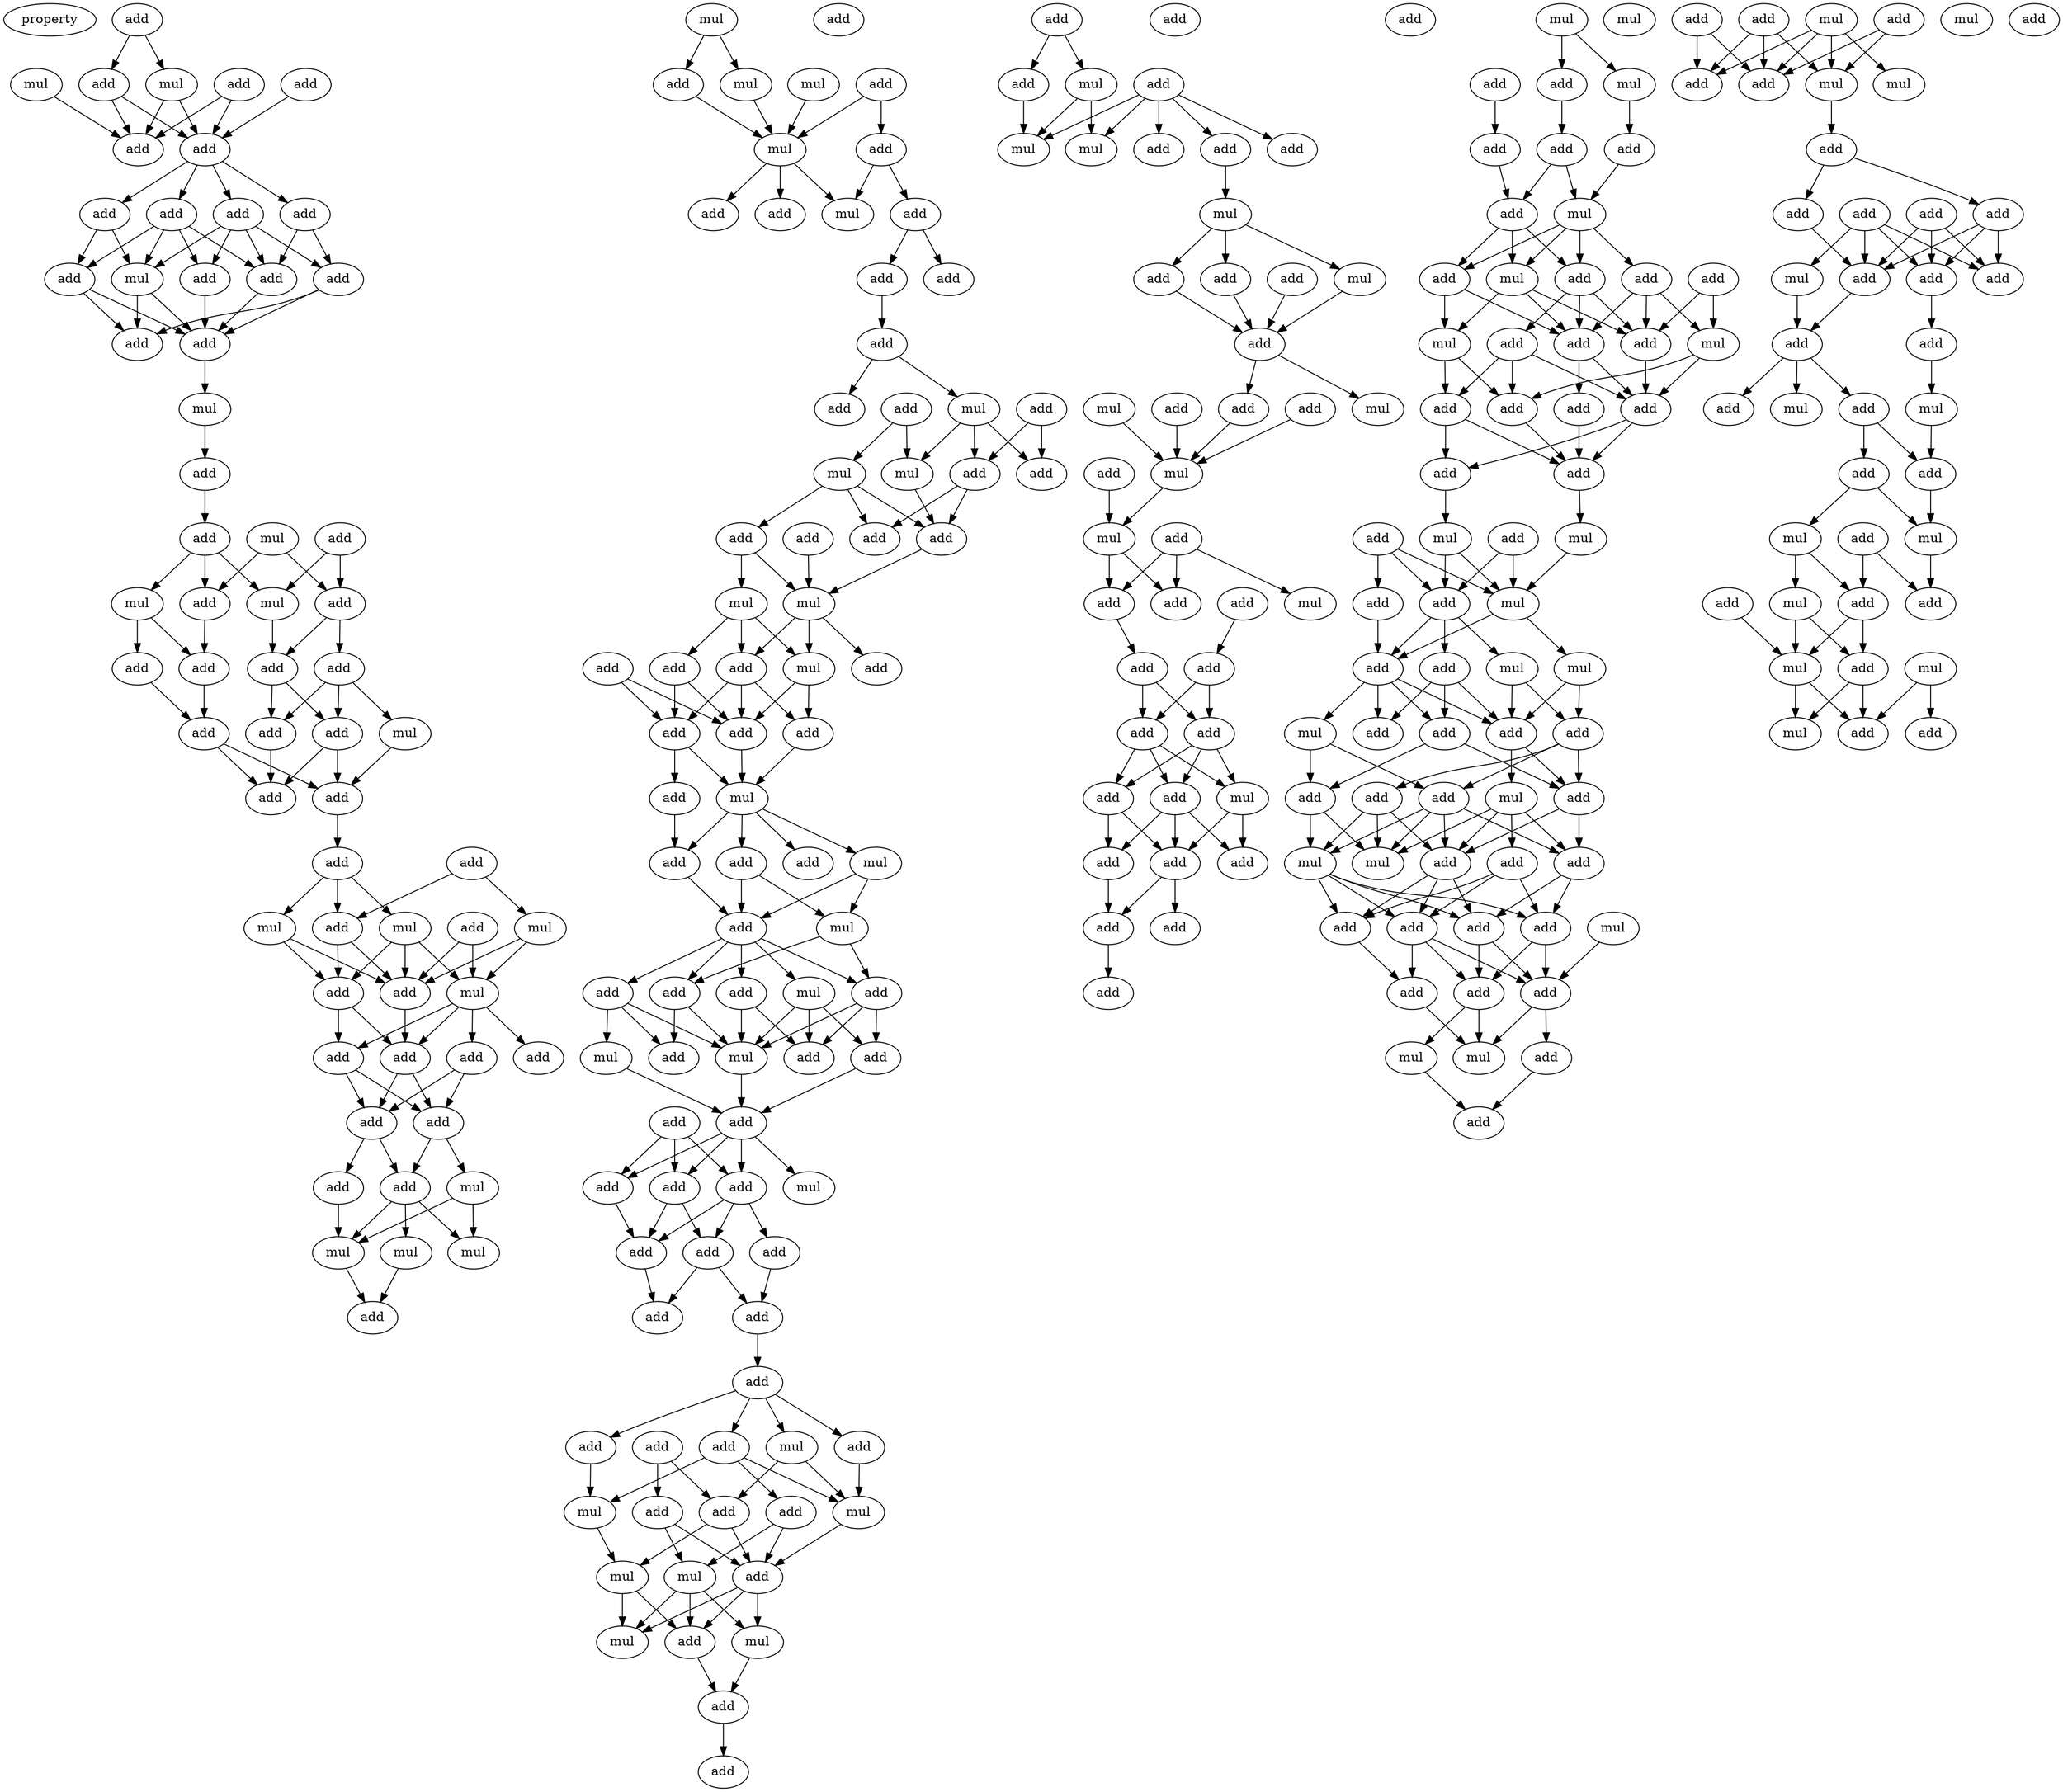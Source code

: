 digraph {
    node [fontcolor=black]
    property [mul=2,lf=1.4]
    0 [ label = add ];
    1 [ label = mul ];
    2 [ label = mul ];
    3 [ label = add ];
    4 [ label = add ];
    5 [ label = add ];
    6 [ label = add ];
    7 [ label = add ];
    8 [ label = add ];
    9 [ label = add ];
    10 [ label = add ];
    11 [ label = add ];
    12 [ label = add ];
    13 [ label = add ];
    14 [ label = add ];
    15 [ label = add ];
    16 [ label = mul ];
    17 [ label = add ];
    18 [ label = add ];
    19 [ label = mul ];
    20 [ label = add ];
    21 [ label = add ];
    22 [ label = mul ];
    23 [ label = add ];
    24 [ label = mul ];
    25 [ label = mul ];
    26 [ label = add ];
    27 [ label = add ];
    28 [ label = add ];
    29 [ label = add ];
    30 [ label = add ];
    31 [ label = add ];
    32 [ label = add ];
    33 [ label = mul ];
    34 [ label = add ];
    35 [ label = add ];
    36 [ label = add ];
    37 [ label = add ];
    38 [ label = add ];
    39 [ label = add ];
    40 [ label = add ];
    41 [ label = mul ];
    42 [ label = mul ];
    43 [ label = add ];
    44 [ label = mul ];
    45 [ label = add ];
    46 [ label = add ];
    47 [ label = mul ];
    48 [ label = add ];
    49 [ label = add ];
    50 [ label = add ];
    51 [ label = add ];
    52 [ label = add ];
    53 [ label = add ];
    54 [ label = mul ];
    55 [ label = add ];
    56 [ label = add ];
    57 [ label = mul ];
    58 [ label = mul ];
    59 [ label = mul ];
    60 [ label = add ];
    61 [ label = mul ];
    62 [ label = mul ];
    63 [ label = add ];
    64 [ label = add ];
    65 [ label = mul ];
    66 [ label = mul ];
    67 [ label = add ];
    68 [ label = add ];
    69 [ label = mul ];
    70 [ label = add ];
    71 [ label = add ];
    72 [ label = add ];
    73 [ label = add ];
    74 [ label = add ];
    75 [ label = add ];
    76 [ label = add ];
    77 [ label = add ];
    78 [ label = mul ];
    79 [ label = mul ];
    80 [ label = add ];
    81 [ label = mul ];
    82 [ label = add ];
    83 [ label = add ];
    84 [ label = add ];
    85 [ label = add ];
    86 [ label = add ];
    87 [ label = mul ];
    88 [ label = mul ];
    89 [ label = add ];
    90 [ label = add ];
    91 [ label = add ];
    92 [ label = add ];
    93 [ label = mul ];
    94 [ label = add ];
    95 [ label = add ];
    96 [ label = add ];
    97 [ label = add ];
    98 [ label = mul ];
    99 [ label = add ];
    100 [ label = add ];
    101 [ label = mul ];
    102 [ label = add ];
    103 [ label = add ];
    104 [ label = mul ];
    105 [ label = add ];
    106 [ label = add ];
    107 [ label = add ];
    108 [ label = mul ];
    109 [ label = add ];
    110 [ label = mul ];
    111 [ label = mul ];
    112 [ label = add ];
    113 [ label = add ];
    114 [ label = add ];
    115 [ label = add ];
    116 [ label = add ];
    117 [ label = add ];
    118 [ label = add ];
    119 [ label = mul ];
    120 [ label = add ];
    121 [ label = add ];
    122 [ label = add ];
    123 [ label = add ];
    124 [ label = add ];
    125 [ label = add ];
    126 [ label = add ];
    127 [ label = add ];
    128 [ label = mul ];
    129 [ label = add ];
    130 [ label = add ];
    131 [ label = add ];
    132 [ label = add ];
    133 [ label = mul ];
    134 [ label = mul ];
    135 [ label = add ];
    136 [ label = add ];
    137 [ label = add ];
    138 [ label = mul ];
    139 [ label = mul ];
    140 [ label = add ];
    141 [ label = mul ];
    142 [ label = mul ];
    143 [ label = add ];
    144 [ label = add ];
    145 [ label = add ];
    146 [ label = add ];
    147 [ label = add ];
    148 [ label = mul ];
    149 [ label = add ];
    150 [ label = mul ];
    151 [ label = mul ];
    152 [ label = add ];
    153 [ label = add ];
    154 [ label = add ];
    155 [ label = mul ];
    156 [ label = add ];
    157 [ label = add ];
    158 [ label = add ];
    159 [ label = add ];
    160 [ label = mul ];
    161 [ label = add ];
    162 [ label = add ];
    163 [ label = mul ];
    164 [ label = add ];
    165 [ label = add ];
    166 [ label = mul ];
    167 [ label = add ];
    168 [ label = mul ];
    169 [ label = mul ];
    170 [ label = add ];
    171 [ label = add ];
    172 [ label = add ];
    173 [ label = mul ];
    174 [ label = add ];
    175 [ label = add ];
    176 [ label = add ];
    177 [ label = add ];
    178 [ label = add ];
    179 [ label = add ];
    180 [ label = add ];
    181 [ label = mul ];
    182 [ label = add ];
    183 [ label = add ];
    184 [ label = add ];
    185 [ label = add ];
    186 [ label = add ];
    187 [ label = add ];
    188 [ label = add ];
    189 [ label = mul ];
    190 [ label = add ];
    191 [ label = mul ];
    192 [ label = add ];
    193 [ label = mul ];
    194 [ label = add ];
    195 [ label = add ];
    196 [ label = add ];
    197 [ label = mul ];
    198 [ label = add ];
    199 [ label = mul ];
    200 [ label = add ];
    201 [ label = add ];
    202 [ label = add ];
    203 [ label = add ];
    204 [ label = add ];
    205 [ label = mul ];
    206 [ label = add ];
    207 [ label = mul ];
    208 [ label = add ];
    209 [ label = add ];
    210 [ label = add ];
    211 [ label = add ];
    212 [ label = add ];
    213 [ label = add ];
    214 [ label = add ];
    215 [ label = mul ];
    216 [ label = add ];
    217 [ label = mul ];
    218 [ label = add ];
    219 [ label = add ];
    220 [ label = add ];
    221 [ label = mul ];
    222 [ label = mul ];
    223 [ label = add ];
    224 [ label = add ];
    225 [ label = mul ];
    226 [ label = add ];
    227 [ label = add ];
    228 [ label = add ];
    229 [ label = add ];
    230 [ label = mul ];
    231 [ label = add ];
    232 [ label = add ];
    233 [ label = add ];
    234 [ label = mul ];
    235 [ label = add ];
    236 [ label = mul ];
    237 [ label = add ];
    238 [ label = add ];
    239 [ label = mul ];
    240 [ label = add ];
    241 [ label = add ];
    242 [ label = add ];
    243 [ label = add ];
    244 [ label = add ];
    245 [ label = mul ];
    246 [ label = add ];
    247 [ label = add ];
    248 [ label = add ];
    249 [ label = mul ];
    250 [ label = mul ];
    251 [ label = add ];
    252 [ label = add ];
    253 [ label = mul ];
    254 [ label = add ];
    255 [ label = add ];
    256 [ label = add ];
    257 [ label = add ];
    258 [ label = mul ];
    259 [ label = add ];
    260 [ label = mul ];
    261 [ label = add ];
    262 [ label = add ];
    263 [ label = add ];
    264 [ label = add ];
    265 [ label = add ];
    266 [ label = mul ];
    267 [ label = add ];
    268 [ label = add ];
    269 [ label = add ];
    270 [ label = add ];
    271 [ label = add ];
    272 [ label = add ];
    273 [ label = mul ];
    274 [ label = mul ];
    275 [ label = add ];
    276 [ label = add ];
    277 [ label = add ];
    278 [ label = add ];
    279 [ label = mul ];
    280 [ label = mul ];
    281 [ label = add ];
    282 [ label = add ];
    283 [ label = add ];
    284 [ label = mul ];
    285 [ label = mul ];
    286 [ label = add ];
    287 [ label = mul ];
    288 [ label = mul ];
    289 [ label = add ];
    290 [ label = mul ];
    291 [ label = add ];
    292 [ label = add ];
    0 -> 1 [ name = 0 ];
    0 -> 5 [ name = 1 ];
    1 -> 6 [ name = 2 ];
    1 -> 7 [ name = 3 ];
    2 -> 6 [ name = 4 ];
    3 -> 6 [ name = 5 ];
    3 -> 7 [ name = 6 ];
    4 -> 7 [ name = 7 ];
    5 -> 6 [ name = 8 ];
    5 -> 7 [ name = 9 ];
    7 -> 8 [ name = 10 ];
    7 -> 9 [ name = 11 ];
    7 -> 10 [ name = 12 ];
    7 -> 11 [ name = 13 ];
    8 -> 12 [ name = 14 ];
    8 -> 14 [ name = 15 ];
    8 -> 15 [ name = 16 ];
    8 -> 16 [ name = 17 ];
    9 -> 13 [ name = 18 ];
    9 -> 14 [ name = 19 ];
    10 -> 12 [ name = 20 ];
    10 -> 16 [ name = 21 ];
    11 -> 13 [ name = 22 ];
    11 -> 14 [ name = 23 ];
    11 -> 15 [ name = 24 ];
    11 -> 16 [ name = 25 ];
    12 -> 17 [ name = 26 ];
    12 -> 18 [ name = 27 ];
    13 -> 17 [ name = 28 ];
    13 -> 18 [ name = 29 ];
    14 -> 18 [ name = 30 ];
    15 -> 18 [ name = 31 ];
    16 -> 17 [ name = 32 ];
    16 -> 18 [ name = 33 ];
    18 -> 19 [ name = 34 ];
    19 -> 20 [ name = 35 ];
    20 -> 21 [ name = 36 ];
    21 -> 24 [ name = 37 ];
    21 -> 25 [ name = 38 ];
    21 -> 26 [ name = 39 ];
    22 -> 26 [ name = 40 ];
    22 -> 27 [ name = 41 ];
    23 -> 25 [ name = 42 ];
    23 -> 27 [ name = 43 ];
    24 -> 30 [ name = 44 ];
    24 -> 31 [ name = 45 ];
    25 -> 28 [ name = 46 ];
    26 -> 30 [ name = 47 ];
    27 -> 28 [ name = 48 ];
    27 -> 29 [ name = 49 ];
    28 -> 32 [ name = 50 ];
    28 -> 35 [ name = 51 ];
    29 -> 32 [ name = 52 ];
    29 -> 33 [ name = 53 ];
    29 -> 35 [ name = 54 ];
    30 -> 34 [ name = 55 ];
    31 -> 34 [ name = 56 ];
    32 -> 37 [ name = 57 ];
    33 -> 36 [ name = 58 ];
    34 -> 36 [ name = 59 ];
    34 -> 37 [ name = 60 ];
    35 -> 36 [ name = 61 ];
    35 -> 37 [ name = 62 ];
    36 -> 38 [ name = 63 ];
    38 -> 41 [ name = 64 ];
    38 -> 42 [ name = 65 ];
    38 -> 43 [ name = 66 ];
    39 -> 43 [ name = 67 ];
    39 -> 44 [ name = 68 ];
    40 -> 45 [ name = 69 ];
    40 -> 47 [ name = 70 ];
    41 -> 45 [ name = 71 ];
    41 -> 46 [ name = 72 ];
    41 -> 47 [ name = 73 ];
    42 -> 45 [ name = 74 ];
    42 -> 46 [ name = 75 ];
    43 -> 45 [ name = 76 ];
    43 -> 46 [ name = 77 ];
    44 -> 45 [ name = 78 ];
    44 -> 47 [ name = 79 ];
    45 -> 50 [ name = 80 ];
    46 -> 49 [ name = 81 ];
    46 -> 50 [ name = 82 ];
    47 -> 48 [ name = 83 ];
    47 -> 49 [ name = 84 ];
    47 -> 50 [ name = 85 ];
    47 -> 51 [ name = 86 ];
    48 -> 52 [ name = 87 ];
    48 -> 53 [ name = 88 ];
    49 -> 52 [ name = 89 ];
    49 -> 53 [ name = 90 ];
    50 -> 52 [ name = 91 ];
    50 -> 53 [ name = 92 ];
    52 -> 55 [ name = 93 ];
    52 -> 56 [ name = 94 ];
    53 -> 54 [ name = 95 ];
    53 -> 55 [ name = 96 ];
    54 -> 57 [ name = 97 ];
    54 -> 59 [ name = 98 ];
    55 -> 57 [ name = 99 ];
    55 -> 58 [ name = 100 ];
    55 -> 59 [ name = 101 ];
    56 -> 57 [ name = 102 ];
    57 -> 60 [ name = 103 ];
    58 -> 60 [ name = 104 ];
    61 -> 64 [ name = 105 ];
    61 -> 65 [ name = 106 ];
    62 -> 66 [ name = 107 ];
    63 -> 66 [ name = 108 ];
    63 -> 67 [ name = 109 ];
    64 -> 66 [ name = 110 ];
    65 -> 66 [ name = 111 ];
    66 -> 69 [ name = 112 ];
    66 -> 70 [ name = 113 ];
    66 -> 71 [ name = 114 ];
    67 -> 68 [ name = 115 ];
    67 -> 69 [ name = 116 ];
    68 -> 72 [ name = 117 ];
    68 -> 73 [ name = 118 ];
    72 -> 74 [ name = 119 ];
    74 -> 77 [ name = 120 ];
    74 -> 78 [ name = 121 ];
    75 -> 80 [ name = 122 ];
    75 -> 82 [ name = 123 ];
    76 -> 79 [ name = 124 ];
    76 -> 81 [ name = 125 ];
    78 -> 79 [ name = 126 ];
    78 -> 80 [ name = 127 ];
    78 -> 82 [ name = 128 ];
    79 -> 85 [ name = 129 ];
    80 -> 85 [ name = 130 ];
    80 -> 86 [ name = 131 ];
    81 -> 83 [ name = 132 ];
    81 -> 85 [ name = 133 ];
    81 -> 86 [ name = 134 ];
    83 -> 87 [ name = 135 ];
    83 -> 88 [ name = 136 ];
    84 -> 87 [ name = 137 ];
    85 -> 87 [ name = 138 ];
    87 -> 90 [ name = 139 ];
    87 -> 92 [ name = 140 ];
    87 -> 93 [ name = 141 ];
    88 -> 89 [ name = 142 ];
    88 -> 90 [ name = 143 ];
    88 -> 93 [ name = 144 ];
    89 -> 94 [ name = 145 ];
    89 -> 95 [ name = 146 ];
    90 -> 94 [ name = 147 ];
    90 -> 95 [ name = 148 ];
    90 -> 96 [ name = 149 ];
    91 -> 94 [ name = 150 ];
    91 -> 95 [ name = 151 ];
    93 -> 94 [ name = 152 ];
    93 -> 96 [ name = 153 ];
    94 -> 98 [ name = 154 ];
    95 -> 97 [ name = 155 ];
    95 -> 98 [ name = 156 ];
    96 -> 98 [ name = 157 ];
    97 -> 102 [ name = 158 ];
    98 -> 99 [ name = 159 ];
    98 -> 100 [ name = 160 ];
    98 -> 101 [ name = 161 ];
    98 -> 102 [ name = 162 ];
    99 -> 103 [ name = 163 ];
    99 -> 104 [ name = 164 ];
    101 -> 103 [ name = 165 ];
    101 -> 104 [ name = 166 ];
    102 -> 103 [ name = 167 ];
    103 -> 105 [ name = 168 ];
    103 -> 106 [ name = 169 ];
    103 -> 107 [ name = 170 ];
    103 -> 108 [ name = 171 ];
    103 -> 109 [ name = 172 ];
    104 -> 105 [ name = 173 ];
    104 -> 107 [ name = 174 ];
    105 -> 111 [ name = 175 ];
    105 -> 113 [ name = 176 ];
    106 -> 111 [ name = 177 ];
    106 -> 114 [ name = 178 ];
    107 -> 111 [ name = 179 ];
    107 -> 112 [ name = 180 ];
    107 -> 114 [ name = 181 ];
    108 -> 111 [ name = 182 ];
    108 -> 112 [ name = 183 ];
    108 -> 114 [ name = 184 ];
    109 -> 110 [ name = 185 ];
    109 -> 111 [ name = 186 ];
    109 -> 113 [ name = 187 ];
    110 -> 116 [ name = 188 ];
    111 -> 116 [ name = 189 ];
    112 -> 116 [ name = 190 ];
    115 -> 117 [ name = 191 ];
    115 -> 118 [ name = 192 ];
    115 -> 120 [ name = 193 ];
    116 -> 117 [ name = 194 ];
    116 -> 118 [ name = 195 ];
    116 -> 119 [ name = 196 ];
    116 -> 120 [ name = 197 ];
    117 -> 122 [ name = 198 ];
    117 -> 123 [ name = 199 ];
    118 -> 123 [ name = 200 ];
    120 -> 121 [ name = 201 ];
    120 -> 122 [ name = 202 ];
    120 -> 123 [ name = 203 ];
    121 -> 125 [ name = 204 ];
    122 -> 124 [ name = 205 ];
    122 -> 125 [ name = 206 ];
    123 -> 124 [ name = 207 ];
    125 -> 126 [ name = 208 ];
    126 -> 127 [ name = 209 ];
    126 -> 128 [ name = 210 ];
    126 -> 129 [ name = 211 ];
    126 -> 130 [ name = 212 ];
    127 -> 134 [ name = 213 ];
    128 -> 134 [ name = 214 ];
    128 -> 136 [ name = 215 ];
    129 -> 133 [ name = 216 ];
    130 -> 132 [ name = 217 ];
    130 -> 133 [ name = 218 ];
    130 -> 134 [ name = 219 ];
    131 -> 135 [ name = 220 ];
    131 -> 136 [ name = 221 ];
    132 -> 137 [ name = 222 ];
    132 -> 139 [ name = 223 ];
    133 -> 138 [ name = 224 ];
    134 -> 137 [ name = 225 ];
    135 -> 137 [ name = 226 ];
    135 -> 139 [ name = 227 ];
    136 -> 137 [ name = 228 ];
    136 -> 138 [ name = 229 ];
    137 -> 140 [ name = 230 ];
    137 -> 141 [ name = 231 ];
    137 -> 142 [ name = 232 ];
    138 -> 140 [ name = 233 ];
    138 -> 142 [ name = 234 ];
    139 -> 140 [ name = 235 ];
    139 -> 141 [ name = 236 ];
    139 -> 142 [ name = 237 ];
    140 -> 143 [ name = 238 ];
    141 -> 143 [ name = 239 ];
    143 -> 145 [ name = 240 ];
    146 -> 148 [ name = 241 ];
    146 -> 149 [ name = 242 ];
    147 -> 150 [ name = 243 ];
    147 -> 151 [ name = 244 ];
    147 -> 152 [ name = 245 ];
    147 -> 153 [ name = 246 ];
    147 -> 154 [ name = 247 ];
    148 -> 150 [ name = 248 ];
    148 -> 151 [ name = 249 ];
    149 -> 150 [ name = 250 ];
    153 -> 155 [ name = 251 ];
    155 -> 156 [ name = 252 ];
    155 -> 157 [ name = 253 ];
    155 -> 160 [ name = 254 ];
    156 -> 161 [ name = 255 ];
    157 -> 161 [ name = 256 ];
    159 -> 161 [ name = 257 ];
    160 -> 161 [ name = 258 ];
    161 -> 162 [ name = 259 ];
    161 -> 163 [ name = 260 ];
    162 -> 168 [ name = 261 ];
    164 -> 168 [ name = 262 ];
    165 -> 168 [ name = 263 ];
    166 -> 168 [ name = 264 ];
    167 -> 169 [ name = 265 ];
    168 -> 169 [ name = 266 ];
    169 -> 172 [ name = 267 ];
    169 -> 174 [ name = 268 ];
    170 -> 172 [ name = 269 ];
    170 -> 173 [ name = 270 ];
    170 -> 174 [ name = 271 ];
    171 -> 175 [ name = 272 ];
    174 -> 176 [ name = 273 ];
    175 -> 177 [ name = 274 ];
    175 -> 178 [ name = 275 ];
    176 -> 177 [ name = 276 ];
    176 -> 178 [ name = 277 ];
    177 -> 179 [ name = 278 ];
    177 -> 180 [ name = 279 ];
    177 -> 181 [ name = 280 ];
    178 -> 179 [ name = 281 ];
    178 -> 180 [ name = 282 ];
    178 -> 181 [ name = 283 ];
    179 -> 183 [ name = 284 ];
    179 -> 184 [ name = 285 ];
    180 -> 183 [ name = 286 ];
    180 -> 184 [ name = 287 ];
    180 -> 185 [ name = 288 ];
    181 -> 184 [ name = 289 ];
    181 -> 185 [ name = 290 ];
    183 -> 187 [ name = 291 ];
    184 -> 186 [ name = 292 ];
    184 -> 187 [ name = 293 ];
    187 -> 188 [ name = 294 ];
    189 -> 192 [ name = 295 ];
    189 -> 193 [ name = 296 ];
    190 -> 194 [ name = 297 ];
    192 -> 196 [ name = 298 ];
    193 -> 195 [ name = 299 ];
    194 -> 198 [ name = 300 ];
    195 -> 197 [ name = 301 ];
    196 -> 197 [ name = 302 ];
    196 -> 198 [ name = 303 ];
    197 -> 199 [ name = 304 ];
    197 -> 200 [ name = 305 ];
    197 -> 202 [ name = 306 ];
    197 -> 203 [ name = 307 ];
    198 -> 199 [ name = 308 ];
    198 -> 200 [ name = 309 ];
    198 -> 203 [ name = 310 ];
    199 -> 206 [ name = 311 ];
    199 -> 207 [ name = 312 ];
    199 -> 208 [ name = 313 ];
    200 -> 207 [ name = 314 ];
    200 -> 208 [ name = 315 ];
    201 -> 205 [ name = 316 ];
    201 -> 206 [ name = 317 ];
    202 -> 205 [ name = 318 ];
    202 -> 206 [ name = 319 ];
    202 -> 208 [ name = 320 ];
    203 -> 204 [ name = 321 ];
    203 -> 206 [ name = 322 ];
    203 -> 208 [ name = 323 ];
    204 -> 209 [ name = 324 ];
    204 -> 210 [ name = 325 ];
    204 -> 212 [ name = 326 ];
    205 -> 210 [ name = 327 ];
    205 -> 212 [ name = 328 ];
    206 -> 212 [ name = 329 ];
    207 -> 209 [ name = 330 ];
    207 -> 210 [ name = 331 ];
    208 -> 211 [ name = 332 ];
    208 -> 212 [ name = 333 ];
    209 -> 213 [ name = 334 ];
    209 -> 214 [ name = 335 ];
    210 -> 214 [ name = 336 ];
    211 -> 214 [ name = 337 ];
    212 -> 213 [ name = 338 ];
    212 -> 214 [ name = 339 ];
    213 -> 217 [ name = 340 ];
    214 -> 215 [ name = 341 ];
    215 -> 221 [ name = 342 ];
    216 -> 219 [ name = 343 ];
    216 -> 220 [ name = 344 ];
    216 -> 221 [ name = 345 ];
    217 -> 219 [ name = 346 ];
    217 -> 221 [ name = 347 ];
    218 -> 219 [ name = 348 ];
    218 -> 221 [ name = 349 ];
    219 -> 223 [ name = 350 ];
    219 -> 224 [ name = 351 ];
    219 -> 225 [ name = 352 ];
    220 -> 224 [ name = 353 ];
    221 -> 222 [ name = 354 ];
    221 -> 224 [ name = 355 ];
    222 -> 226 [ name = 356 ];
    222 -> 227 [ name = 357 ];
    223 -> 227 [ name = 358 ];
    223 -> 228 [ name = 359 ];
    223 -> 229 [ name = 360 ];
    224 -> 227 [ name = 361 ];
    224 -> 228 [ name = 362 ];
    224 -> 229 [ name = 363 ];
    224 -> 230 [ name = 364 ];
    225 -> 226 [ name = 365 ];
    225 -> 227 [ name = 366 ];
    226 -> 231 [ name = 367 ];
    226 -> 232 [ name = 368 ];
    226 -> 233 [ name = 369 ];
    227 -> 233 [ name = 370 ];
    227 -> 234 [ name = 371 ];
    229 -> 233 [ name = 372 ];
    229 -> 235 [ name = 373 ];
    230 -> 231 [ name = 374 ];
    230 -> 235 [ name = 375 ];
    231 -> 236 [ name = 376 ];
    231 -> 237 [ name = 377 ];
    231 -> 238 [ name = 378 ];
    231 -> 239 [ name = 379 ];
    232 -> 236 [ name = 380 ];
    232 -> 237 [ name = 381 ];
    232 -> 239 [ name = 382 ];
    233 -> 237 [ name = 383 ];
    233 -> 238 [ name = 384 ];
    234 -> 237 [ name = 385 ];
    234 -> 238 [ name = 386 ];
    234 -> 239 [ name = 387 ];
    234 -> 240 [ name = 388 ];
    235 -> 236 [ name = 389 ];
    235 -> 239 [ name = 390 ];
    236 -> 241 [ name = 391 ];
    236 -> 242 [ name = 392 ];
    236 -> 243 [ name = 393 ];
    236 -> 244 [ name = 394 ];
    237 -> 241 [ name = 395 ];
    237 -> 242 [ name = 396 ];
    237 -> 243 [ name = 397 ];
    238 -> 243 [ name = 398 ];
    238 -> 244 [ name = 399 ];
    240 -> 241 [ name = 400 ];
    240 -> 242 [ name = 401 ];
    240 -> 244 [ name = 402 ];
    241 -> 248 [ name = 403 ];
    242 -> 246 [ name = 404 ];
    242 -> 247 [ name = 405 ];
    242 -> 248 [ name = 406 ];
    243 -> 246 [ name = 407 ];
    243 -> 247 [ name = 408 ];
    244 -> 246 [ name = 409 ];
    244 -> 247 [ name = 410 ];
    245 -> 246 [ name = 411 ];
    246 -> 250 [ name = 412 ];
    246 -> 251 [ name = 413 ];
    247 -> 249 [ name = 414 ];
    247 -> 250 [ name = 415 ];
    248 -> 250 [ name = 416 ];
    249 -> 252 [ name = 417 ];
    251 -> 252 [ name = 418 ];
    253 -> 257 [ name = 419 ];
    253 -> 258 [ name = 420 ];
    253 -> 259 [ name = 421 ];
    253 -> 260 [ name = 422 ];
    254 -> 258 [ name = 423 ];
    254 -> 259 [ name = 424 ];
    255 -> 257 [ name = 425 ];
    255 -> 258 [ name = 426 ];
    255 -> 259 [ name = 427 ];
    256 -> 257 [ name = 428 ];
    256 -> 259 [ name = 429 ];
    258 -> 261 [ name = 430 ];
    261 -> 262 [ name = 431 ];
    261 -> 265 [ name = 432 ];
    262 -> 268 [ name = 433 ];
    263 -> 266 [ name = 434 ];
    263 -> 267 [ name = 435 ];
    263 -> 268 [ name = 436 ];
    263 -> 269 [ name = 437 ];
    264 -> 267 [ name = 438 ];
    264 -> 268 [ name = 439 ];
    264 -> 269 [ name = 440 ];
    265 -> 267 [ name = 441 ];
    265 -> 268 [ name = 442 ];
    265 -> 269 [ name = 443 ];
    266 -> 271 [ name = 444 ];
    267 -> 270 [ name = 445 ];
    268 -> 271 [ name = 446 ];
    270 -> 274 [ name = 447 ];
    271 -> 272 [ name = 448 ];
    271 -> 273 [ name = 449 ];
    271 -> 275 [ name = 450 ];
    274 -> 277 [ name = 451 ];
    275 -> 276 [ name = 452 ];
    275 -> 277 [ name = 453 ];
    276 -> 279 [ name = 454 ];
    276 -> 280 [ name = 455 ];
    277 -> 279 [ name = 456 ];
    278 -> 281 [ name = 457 ];
    278 -> 283 [ name = 458 ];
    279 -> 281 [ name = 459 ];
    280 -> 283 [ name = 460 ];
    280 -> 284 [ name = 461 ];
    282 -> 285 [ name = 462 ];
    283 -> 285 [ name = 463 ];
    283 -> 286 [ name = 464 ];
    284 -> 285 [ name = 465 ];
    284 -> 286 [ name = 466 ];
    285 -> 290 [ name = 467 ];
    285 -> 291 [ name = 468 ];
    286 -> 290 [ name = 469 ];
    286 -> 291 [ name = 470 ];
    287 -> 289 [ name = 471 ];
    287 -> 291 [ name = 472 ];
}
